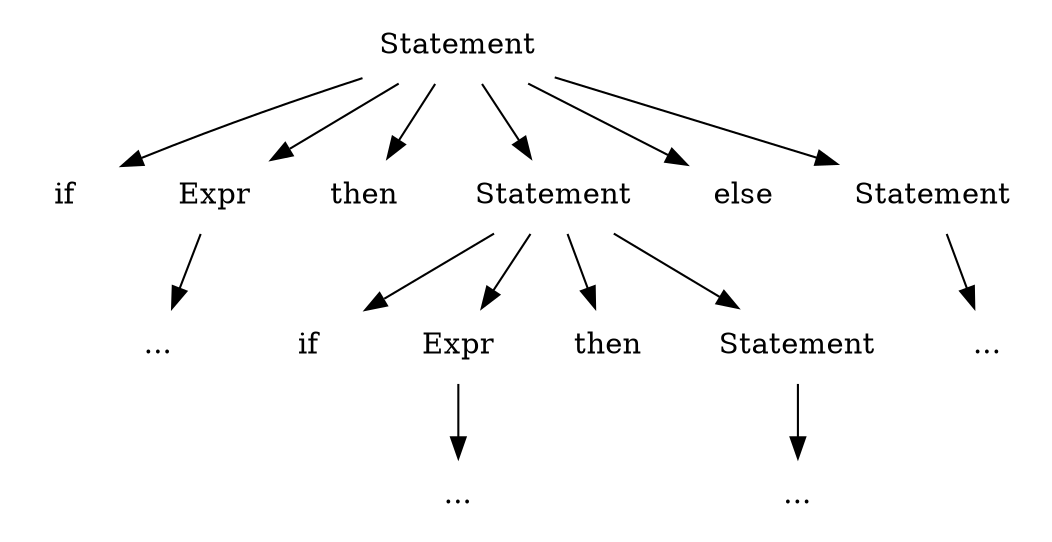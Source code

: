 digraph parsetree {
    size="8,5"
    node [shape = plaintext];
    s1 [label = "Statement"];
    s2 [label = "Statement"];
    s3 [label = "Statement"];
    s4 [label = "Statement"];
    e1 [label = "Expr"];
    e2 [label = "Expr"];
    if1 [label = "if"];
    if2 [label = "if"];
    then1 [label = "then"];
    then2 [label = "then"];
    dot1 [label = "..."]
    dot2 [label = "..."]
    dot3 [label = "..."]
    dot4 [label = "..."]
    s1 -> if1
    s1 -> e1
    s1 -> then1
    s1 -> s2
    e1 -> dot1
    s2 -> if2
    s2 -> e2
    s2 -> then2
    s2 -> s3
    s1 -> else
    s1 -> s4
    e2 -> dot2
    s3 -> dot3
    s4 -> dot4
    { rank=same; if1 -> e1 -> then1 -> s2 -> else -> s4 [style=invis]}
    { rank=same; if2 -> e2 -> then2 -> s3  [style=invis]}
}
